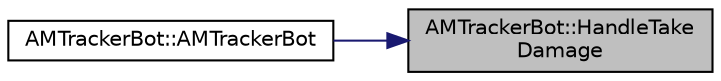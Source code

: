 digraph "AMTrackerBot::HandleTakeDamage"
{
 // LATEX_PDF_SIZE
  edge [fontname="Helvetica",fontsize="10",labelfontname="Helvetica",labelfontsize="10"];
  node [fontname="Helvetica",fontsize="10",shape=record];
  rankdir="RL";
  Node1 [label="AMTrackerBot::HandleTake\lDamage",height=0.2,width=0.4,color="black", fillcolor="grey75", style="filled", fontcolor="black",tooltip=" "];
  Node1 -> Node2 [dir="back",color="midnightblue",fontsize="10",style="solid",fontname="Helvetica"];
  Node2 [label="AMTrackerBot::AMTrackerBot",height=0.2,width=0.4,color="black", fillcolor="white", style="filled",URL="$class_a_m_tracker_bot.html#aaa9caf98ffda236469d35bad50736b79",tooltip=" "];
}
